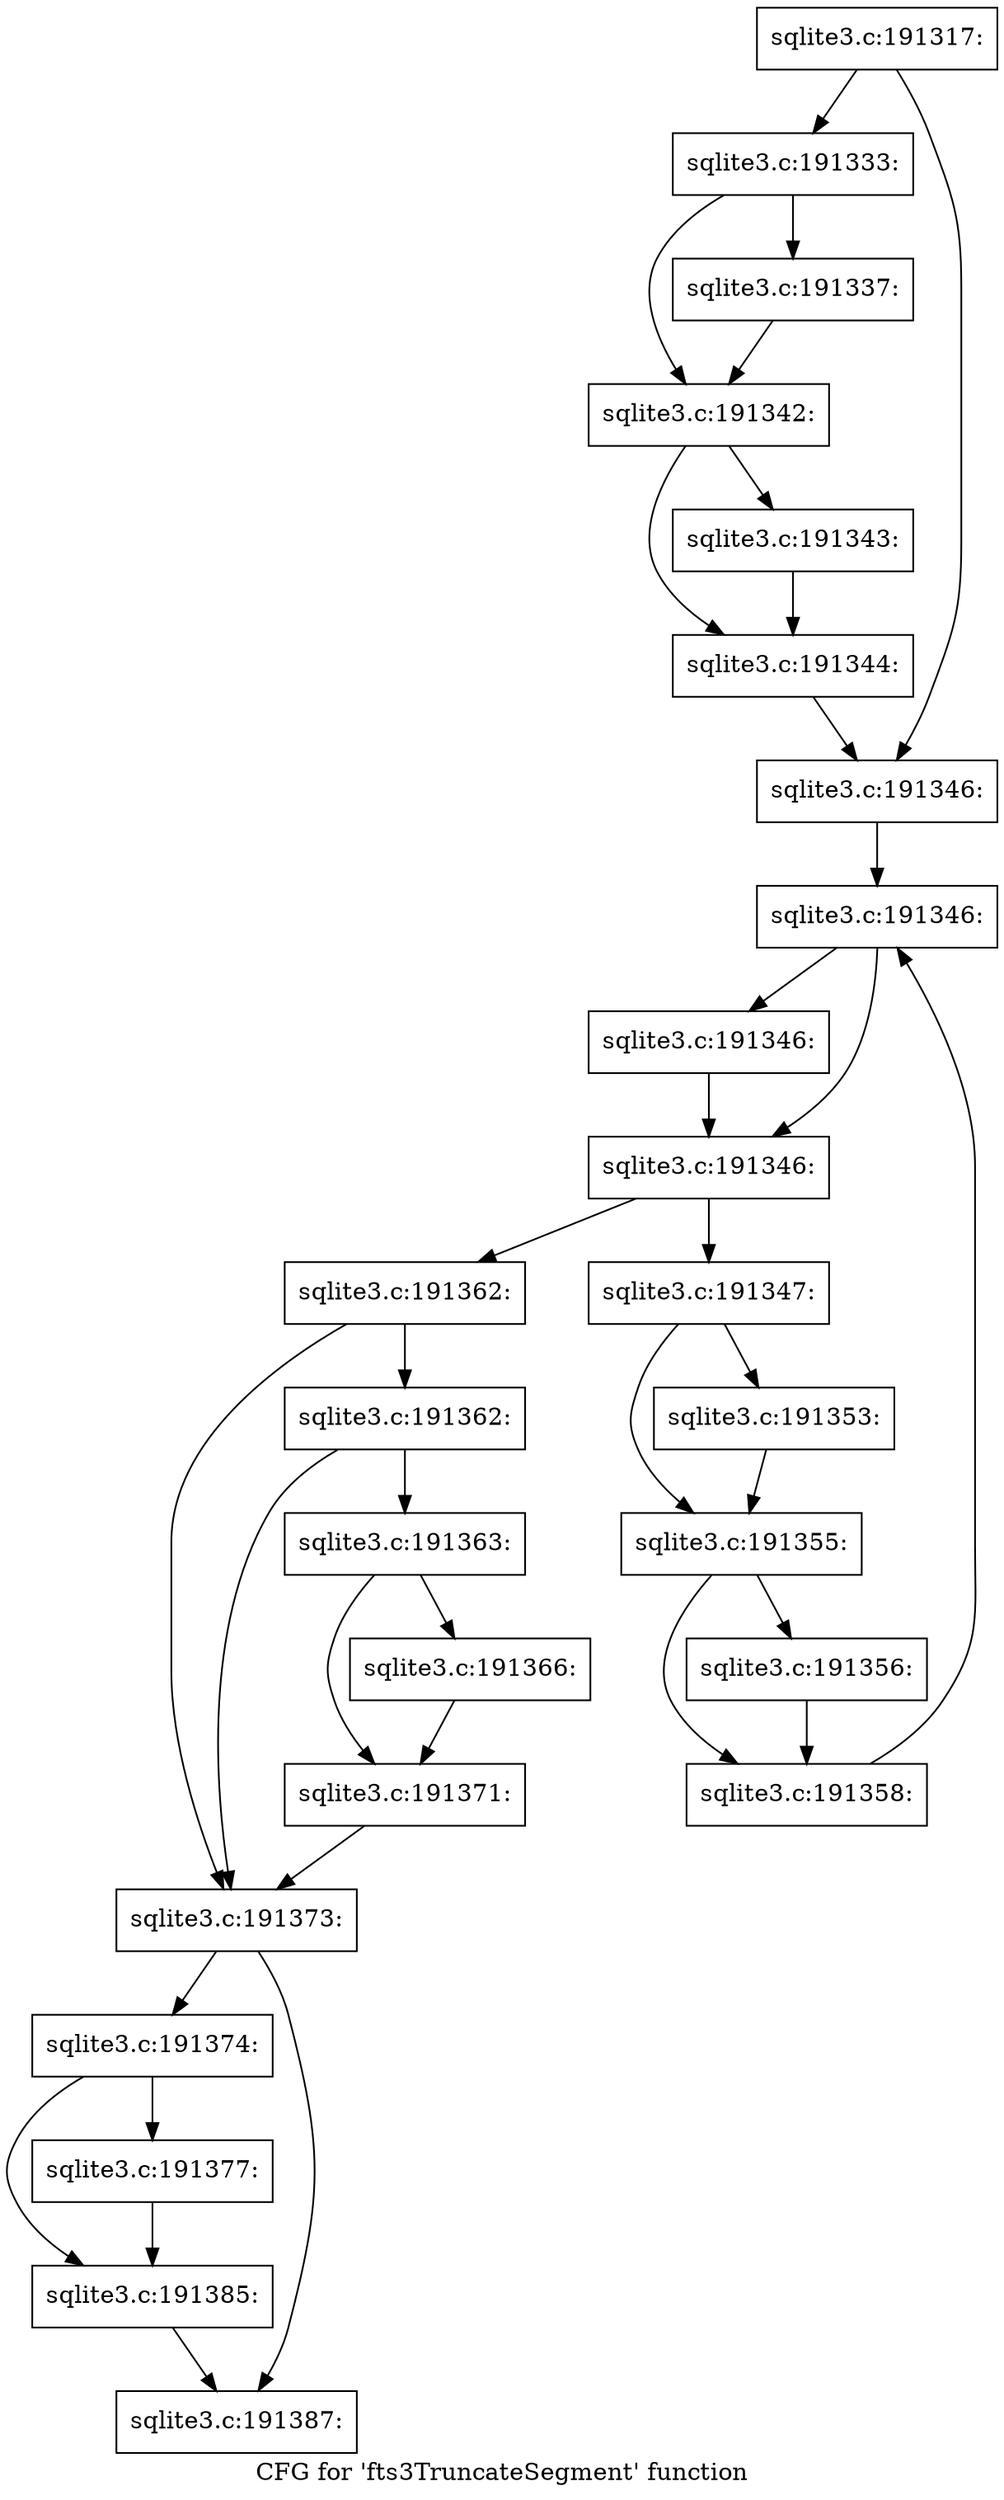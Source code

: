 digraph "CFG for 'fts3TruncateSegment' function" {
	label="CFG for 'fts3TruncateSegment' function";

	Node0x55c0f6d0fa50 [shape=record,label="{sqlite3.c:191317:}"];
	Node0x55c0f6d0fa50 -> Node0x55c0fb1e2db0;
	Node0x55c0f6d0fa50 -> Node0x55c0fb1e2e00;
	Node0x55c0fb1e2db0 [shape=record,label="{sqlite3.c:191333:}"];
	Node0x55c0fb1e2db0 -> Node0x55c0fb1e3990;
	Node0x55c0fb1e2db0 -> Node0x55c0fb1e39e0;
	Node0x55c0fb1e3990 [shape=record,label="{sqlite3.c:191337:}"];
	Node0x55c0fb1e3990 -> Node0x55c0fb1e39e0;
	Node0x55c0fb1e39e0 [shape=record,label="{sqlite3.c:191342:}"];
	Node0x55c0fb1e39e0 -> Node0x55c0f6d0faf0;
	Node0x55c0fb1e39e0 -> Node0x55c0fb1e52d0;
	Node0x55c0f6d0faf0 [shape=record,label="{sqlite3.c:191343:}"];
	Node0x55c0f6d0faf0 -> Node0x55c0fb1e52d0;
	Node0x55c0fb1e52d0 [shape=record,label="{sqlite3.c:191344:}"];
	Node0x55c0fb1e52d0 -> Node0x55c0fb1e2e00;
	Node0x55c0fb1e2e00 [shape=record,label="{sqlite3.c:191346:}"];
	Node0x55c0fb1e2e00 -> Node0x55c0fb1e5d80;
	Node0x55c0fb1e5d80 [shape=record,label="{sqlite3.c:191346:}"];
	Node0x55c0fb1e5d80 -> Node0x55c0fb1e5ed0;
	Node0x55c0fb1e5d80 -> Node0x55c0fb1e5e80;
	Node0x55c0fb1e5ed0 [shape=record,label="{sqlite3.c:191346:}"];
	Node0x55c0fb1e5ed0 -> Node0x55c0fb1e5e80;
	Node0x55c0fb1e5e80 [shape=record,label="{sqlite3.c:191346:}"];
	Node0x55c0fb1e5e80 -> Node0x55c0fb1e63e0;
	Node0x55c0fb1e5e80 -> Node0x55c0fb1e5e00;
	Node0x55c0fb1e63e0 [shape=record,label="{sqlite3.c:191347:}"];
	Node0x55c0fb1e63e0 -> Node0x55c0fb1e7090;
	Node0x55c0fb1e63e0 -> Node0x55c0fb1e7210;
	Node0x55c0fb1e7090 [shape=record,label="{sqlite3.c:191353:}"];
	Node0x55c0fb1e7090 -> Node0x55c0fb1e7210;
	Node0x55c0fb1e7210 [shape=record,label="{sqlite3.c:191355:}"];
	Node0x55c0fb1e7210 -> Node0x55c0fb1e78e0;
	Node0x55c0fb1e7210 -> Node0x55c0fb1e7ca0;
	Node0x55c0fb1e78e0 [shape=record,label="{sqlite3.c:191356:}"];
	Node0x55c0fb1e78e0 -> Node0x55c0fb1e7ca0;
	Node0x55c0fb1e7ca0 [shape=record,label="{sqlite3.c:191358:}"];
	Node0x55c0fb1e7ca0 -> Node0x55c0fb1e5d80;
	Node0x55c0fb1e5e00 [shape=record,label="{sqlite3.c:191362:}"];
	Node0x55c0fb1e5e00 -> Node0x55c0fb1e8bb0;
	Node0x55c0fb1e5e00 -> Node0x55c0fb1e8b60;
	Node0x55c0fb1e8bb0 [shape=record,label="{sqlite3.c:191362:}"];
	Node0x55c0fb1e8bb0 -> Node0x55c0fb1e8b10;
	Node0x55c0fb1e8bb0 -> Node0x55c0fb1e8b60;
	Node0x55c0fb1e8b10 [shape=record,label="{sqlite3.c:191363:}"];
	Node0x55c0fb1e8b10 -> Node0x55c0fb1e9820;
	Node0x55c0fb1e8b10 -> Node0x55c0fb1e9870;
	Node0x55c0fb1e9820 [shape=record,label="{sqlite3.c:191366:}"];
	Node0x55c0fb1e9820 -> Node0x55c0fb1e9870;
	Node0x55c0fb1e9870 [shape=record,label="{sqlite3.c:191371:}"];
	Node0x55c0fb1e9870 -> Node0x55c0fb1e8b60;
	Node0x55c0fb1e8b60 [shape=record,label="{sqlite3.c:191373:}"];
	Node0x55c0fb1e8b60 -> Node0x55c0fb1ea7d0;
	Node0x55c0fb1e8b60 -> Node0x55c0fb1ea820;
	Node0x55c0fb1ea7d0 [shape=record,label="{sqlite3.c:191374:}"];
	Node0x55c0fb1ea7d0 -> Node0x55c0fb1eb2f0;
	Node0x55c0fb1ea7d0 -> Node0x55c0fb1eb340;
	Node0x55c0fb1eb2f0 [shape=record,label="{sqlite3.c:191377:}"];
	Node0x55c0fb1eb2f0 -> Node0x55c0fb1eb340;
	Node0x55c0fb1eb340 [shape=record,label="{sqlite3.c:191385:}"];
	Node0x55c0fb1eb340 -> Node0x55c0fb1ea820;
	Node0x55c0fb1ea820 [shape=record,label="{sqlite3.c:191387:}"];
}

